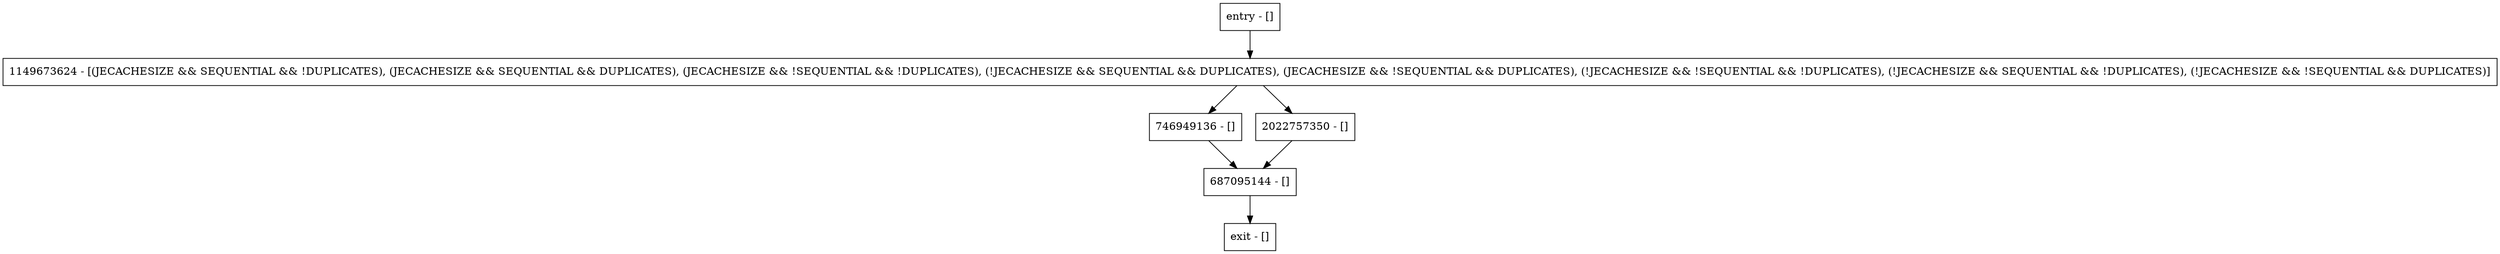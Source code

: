 digraph isExpirationInHours {
node [shape=record];
entry [label="entry - []"];
exit [label="exit - []"];
746949136 [label="746949136 - []"];
687095144 [label="687095144 - []"];
1149673624 [label="1149673624 - [(JECACHESIZE && SEQUENTIAL && !DUPLICATES), (JECACHESIZE && SEQUENTIAL && DUPLICATES), (JECACHESIZE && !SEQUENTIAL && !DUPLICATES), (!JECACHESIZE && SEQUENTIAL && DUPLICATES), (JECACHESIZE && !SEQUENTIAL && DUPLICATES), (!JECACHESIZE && !SEQUENTIAL && !DUPLICATES), (!JECACHESIZE && SEQUENTIAL && !DUPLICATES), (!JECACHESIZE && !SEQUENTIAL && DUPLICATES)]"];
2022757350 [label="2022757350 - []"];
entry;
exit;
entry -> 1149673624;
746949136 -> 687095144;
687095144 -> exit;
1149673624 -> 746949136;
1149673624 -> 2022757350;
2022757350 -> 687095144;
}
